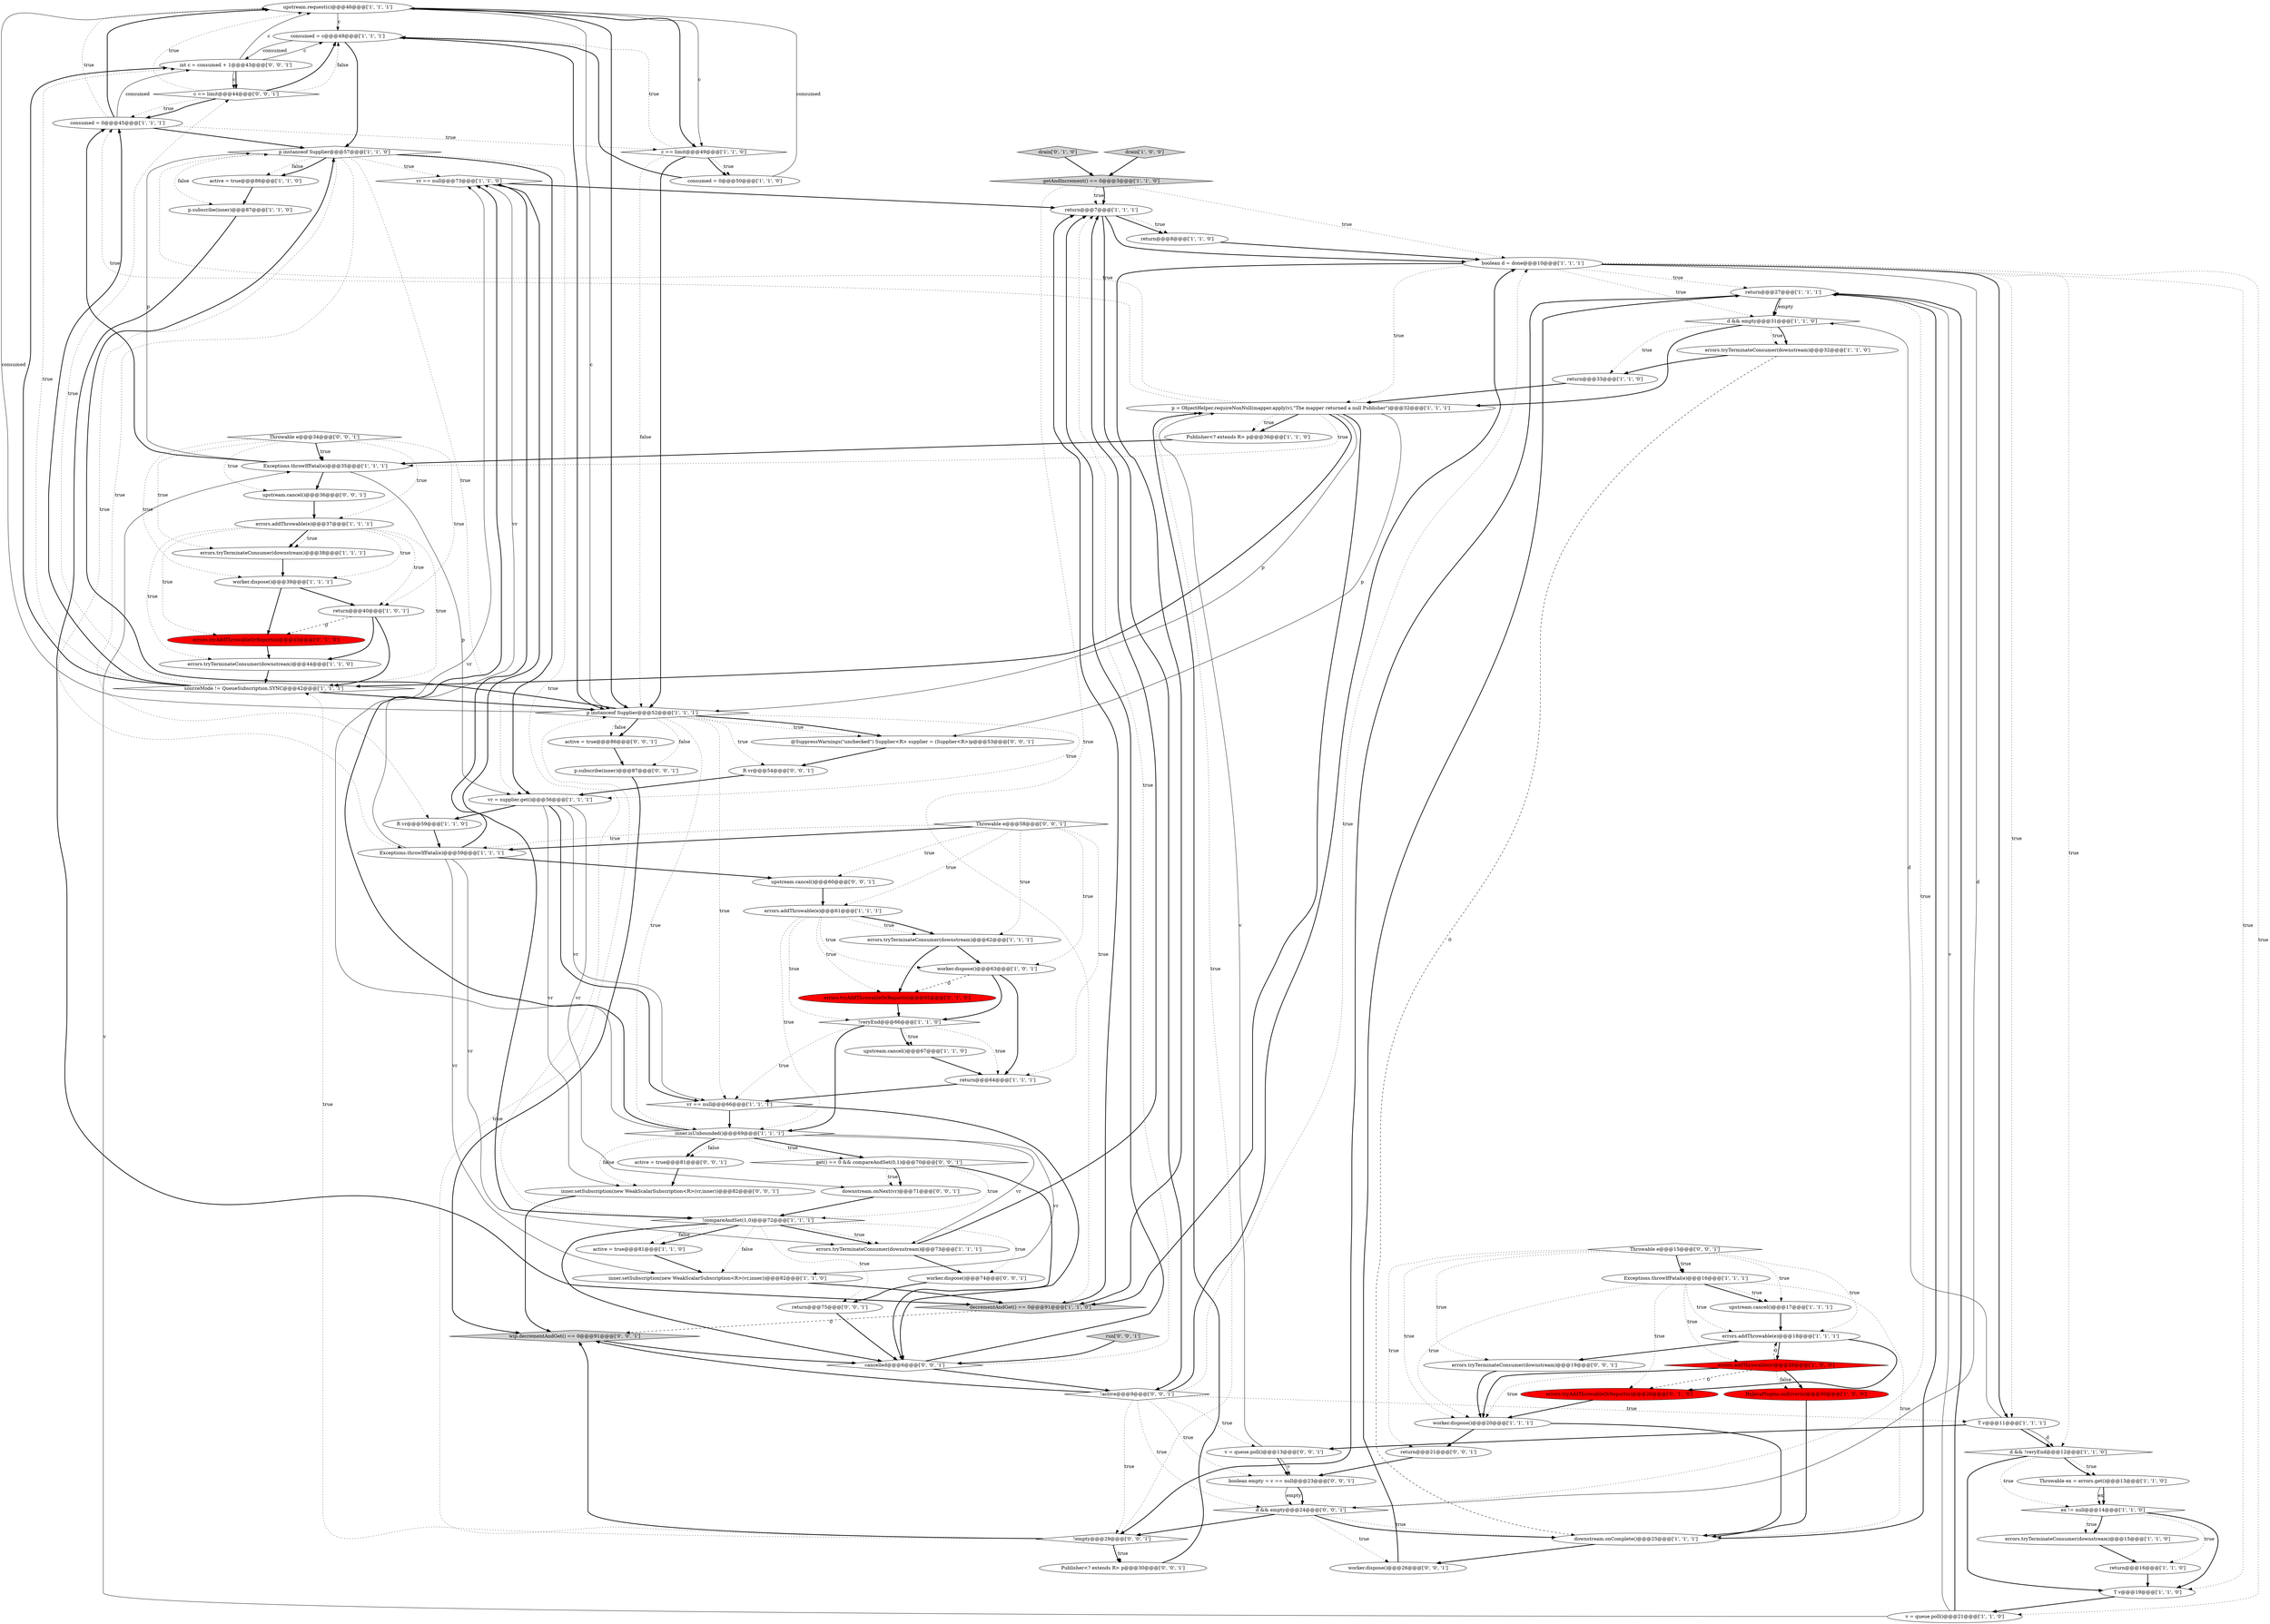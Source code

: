 digraph {
21 [style = filled, label = "upstream.request(c)@@@46@@@['1', '1', '1']", fillcolor = white, shape = ellipse image = "AAA0AAABBB1BBB"];
54 [style = filled, label = "return@@@40@@@['1', '0', '1']", fillcolor = white, shape = ellipse image = "AAA0AAABBB1BBB"];
84 [style = filled, label = "worker.dispose()@@@74@@@['0', '0', '1']", fillcolor = white, shape = ellipse image = "AAA0AAABBB3BBB"];
28 [style = filled, label = "Publisher<? extends R> p@@@36@@@['1', '1', '0']", fillcolor = white, shape = ellipse image = "AAA0AAABBB1BBB"];
62 [style = filled, label = "errors.tryAddThrowableOrReport(e)@@@65@@@['0', '1', '0']", fillcolor = red, shape = ellipse image = "AAA1AAABBB2BBB"];
1 [style = filled, label = "return@@@27@@@['1', '1', '1']", fillcolor = white, shape = ellipse image = "AAA0AAABBB1BBB"];
23 [style = filled, label = "d && empty@@@31@@@['1', '1', '0']", fillcolor = white, shape = diamond image = "AAA0AAABBB1BBB"];
77 [style = filled, label = "Throwable e@@@58@@@['0', '0', '1']", fillcolor = white, shape = diamond image = "AAA0AAABBB3BBB"];
17 [style = filled, label = "consumed = c@@@49@@@['1', '1', '1']", fillcolor = white, shape = ellipse image = "AAA0AAABBB1BBB"];
30 [style = filled, label = "!veryEnd@@@66@@@['1', '1', '0']", fillcolor = white, shape = diamond image = "AAA0AAABBB1BBB"];
79 [style = filled, label = "int c = consumed + 1@@@43@@@['0', '0', '1']", fillcolor = white, shape = ellipse image = "AAA0AAABBB3BBB"];
36 [style = filled, label = "ex != null@@@14@@@['1', '1', '0']", fillcolor = white, shape = diamond image = "AAA0AAABBB1BBB"];
66 [style = filled, label = "boolean empty = v == null@@@23@@@['0', '0', '1']", fillcolor = white, shape = ellipse image = "AAA0AAABBB3BBB"];
49 [style = filled, label = "worker.dispose()@@@20@@@['1', '1', '1']", fillcolor = white, shape = ellipse image = "AAA0AAABBB1BBB"];
90 [style = filled, label = "inner.setSubscription(new WeakScalarSubscription<R>(vr,inner))@@@82@@@['0', '0', '1']", fillcolor = white, shape = ellipse image = "AAA0AAABBB3BBB"];
41 [style = filled, label = "T v@@@11@@@['1', '1', '1']", fillcolor = white, shape = ellipse image = "AAA0AAABBB1BBB"];
47 [style = filled, label = "return@@@64@@@['1', '1', '1']", fillcolor = white, shape = ellipse image = "AAA0AAABBB1BBB"];
57 [style = filled, label = "sourceMode != QueueSubscription.SYNC@@@42@@@['1', '1', '1']", fillcolor = white, shape = diamond image = "AAA0AAABBB1BBB"];
86 [style = filled, label = "get() == 0 && compareAndSet(0,1)@@@70@@@['0', '0', '1']", fillcolor = white, shape = diamond image = "AAA0AAABBB3BBB"];
59 [style = filled, label = "errors.tryAddThrowableOrReport(e)@@@26@@@['0', '1', '0']", fillcolor = red, shape = ellipse image = "AAA1AAABBB2BBB"];
27 [style = filled, label = "p instanceof Supplier@@@52@@@['1', '1', '1']", fillcolor = white, shape = diamond image = "AAA0AAABBB1BBB"];
40 [style = filled, label = "worker.dispose()@@@63@@@['1', '0', '1']", fillcolor = white, shape = ellipse image = "AAA0AAABBB1BBB"];
61 [style = filled, label = "drain['0', '1', '0']", fillcolor = lightgray, shape = diamond image = "AAA0AAABBB2BBB"];
76 [style = filled, label = "upstream.cancel()@@@36@@@['0', '0', '1']", fillcolor = white, shape = ellipse image = "AAA0AAABBB3BBB"];
60 [style = filled, label = "errors.tryAddThrowableOrReport(e)@@@43@@@['0', '1', '0']", fillcolor = red, shape = ellipse image = "AAA1AAABBB2BBB"];
42 [style = filled, label = "vr == null@@@73@@@['1', '1', '0']", fillcolor = white, shape = diamond image = "AAA0AAABBB1BBB"];
53 [style = filled, label = "upstream.cancel()@@@17@@@['1', '1', '1']", fillcolor = white, shape = ellipse image = "AAA0AAABBB1BBB"];
19 [style = filled, label = "errors.tryTerminateConsumer(downstream)@@@32@@@['1', '1', '0']", fillcolor = white, shape = ellipse image = "AAA0AAABBB1BBB"];
78 [style = filled, label = "worker.dispose()@@@26@@@['0', '0', '1']", fillcolor = white, shape = ellipse image = "AAA0AAABBB3BBB"];
2 [style = filled, label = "c == limit@@@49@@@['1', '1', '0']", fillcolor = white, shape = diamond image = "AAA0AAABBB1BBB"];
73 [style = filled, label = "upstream.cancel()@@@60@@@['0', '0', '1']", fillcolor = white, shape = ellipse image = "AAA0AAABBB3BBB"];
87 [style = filled, label = "Throwable e@@@34@@@['0', '0', '1']", fillcolor = white, shape = diamond image = "AAA0AAABBB3BBB"];
3 [style = filled, label = "return@@@7@@@['1', '1', '1']", fillcolor = white, shape = ellipse image = "AAA0AAABBB1BBB"];
34 [style = filled, label = "vr == null@@@66@@@['1', '1', '1']", fillcolor = white, shape = diamond image = "AAA0AAABBB1BBB"];
25 [style = filled, label = "!compareAndSet(1,0)@@@72@@@['1', '1', '1']", fillcolor = white, shape = diamond image = "AAA0AAABBB1BBB"];
82 [style = filled, label = "p.subscribe(inner)@@@87@@@['0', '0', '1']", fillcolor = white, shape = ellipse image = "AAA0AAABBB3BBB"];
72 [style = filled, label = "downstream.onNext(vr)@@@71@@@['0', '0', '1']", fillcolor = white, shape = ellipse image = "AAA0AAABBB3BBB"];
22 [style = filled, label = "errors.addThrowable(e)@@@18@@@['1', '1', '1']", fillcolor = white, shape = ellipse image = "AAA0AAABBB1BBB"];
6 [style = filled, label = "errors.addThrowable(e)@@@37@@@['1', '1', '1']", fillcolor = white, shape = ellipse image = "AAA0AAABBB1BBB"];
9 [style = filled, label = "errors.tryTerminateConsumer(downstream)@@@44@@@['1', '1', '0']", fillcolor = white, shape = ellipse image = "AAA0AAABBB1BBB"];
8 [style = filled, label = "return@@@8@@@['1', '1', '0']", fillcolor = white, shape = ellipse image = "AAA0AAABBB1BBB"];
91 [style = filled, label = "d && empty@@@24@@@['0', '0', '1']", fillcolor = white, shape = diamond image = "AAA0AAABBB3BBB"];
14 [style = filled, label = "vr = supplier.get()@@@56@@@['1', '1', '1']", fillcolor = white, shape = ellipse image = "AAA0AAABBB1BBB"];
43 [style = filled, label = "errors.tryTerminateConsumer(downstream)@@@38@@@['1', '1', '1']", fillcolor = white, shape = ellipse image = "AAA0AAABBB1BBB"];
88 [style = filled, label = "active = true@@@81@@@['0', '0', '1']", fillcolor = white, shape = ellipse image = "AAA0AAABBB3BBB"];
68 [style = filled, label = "run['0', '0', '1']", fillcolor = lightgray, shape = diamond image = "AAA0AAABBB3BBB"];
32 [style = filled, label = "Throwable ex = errors.get()@@@13@@@['1', '1', '0']", fillcolor = white, shape = ellipse image = "AAA0AAABBB1BBB"];
74 [style = filled, label = "active = true@@@86@@@['0', '0', '1']", fillcolor = white, shape = ellipse image = "AAA0AAABBB3BBB"];
4 [style = filled, label = "p instanceof Supplier@@@57@@@['1', '1', '0']", fillcolor = white, shape = diamond image = "AAA0AAABBB1BBB"];
31 [style = filled, label = "drain['1', '0', '0']", fillcolor = lightgray, shape = diamond image = "AAA0AAABBB1BBB"];
63 [style = filled, label = "!active@@@9@@@['0', '0', '1']", fillcolor = white, shape = diamond image = "AAA0AAABBB3BBB"];
20 [style = filled, label = "d && !veryEnd@@@12@@@['1', '1', '0']", fillcolor = white, shape = diamond image = "AAA0AAABBB1BBB"];
85 [style = filled, label = "wip.decrementAndGet() == 0@@@91@@@['0', '0', '1']", fillcolor = lightgray, shape = diamond image = "AAA0AAABBB3BBB"];
45 [style = filled, label = "active = true@@@81@@@['1', '1', '0']", fillcolor = white, shape = ellipse image = "AAA0AAABBB1BBB"];
39 [style = filled, label = "return@@@33@@@['1', '1', '0']", fillcolor = white, shape = ellipse image = "AAA0AAABBB1BBB"];
13 [style = filled, label = "inner.setSubscription(new WeakScalarSubscription<R>(vr,inner))@@@82@@@['1', '1', '0']", fillcolor = white, shape = ellipse image = "AAA0AAABBB1BBB"];
29 [style = filled, label = "getAndIncrement() == 0@@@3@@@['1', '1', '0']", fillcolor = lightgray, shape = diamond image = "AAA0AAABBB1BBB"];
52 [style = filled, label = "consumed = 0@@@50@@@['1', '1', '0']", fillcolor = white, shape = ellipse image = "AAA0AAABBB1BBB"];
10 [style = filled, label = "boolean d = done@@@10@@@['1', '1', '1']", fillcolor = white, shape = ellipse image = "AAA0AAABBB1BBB"];
0 [style = filled, label = "errors.addThrowable(e)@@@61@@@['1', '1', '1']", fillcolor = white, shape = ellipse image = "AAA0AAABBB1BBB"];
5 [style = filled, label = "p = ObjectHelper.requireNonNull(mapper.apply(v),\"The mapper returned a null Publisher\")@@@32@@@['1', '1', '1']", fillcolor = white, shape = ellipse image = "AAA0AAABBB1BBB"];
51 [style = filled, label = "upstream.cancel()@@@67@@@['1', '1', '0']", fillcolor = white, shape = ellipse image = "AAA0AAABBB1BBB"];
7 [style = filled, label = "worker.dispose()@@@39@@@['1', '1', '1']", fillcolor = white, shape = ellipse image = "AAA0AAABBB1BBB"];
75 [style = filled, label = "errors.tryTerminateConsumer(downstream)@@@19@@@['0', '0', '1']", fillcolor = white, shape = ellipse image = "AAA0AAABBB3BBB"];
18 [style = filled, label = "consumed = 0@@@45@@@['1', '1', '1']", fillcolor = white, shape = ellipse image = "AAA0AAABBB1BBB"];
50 [style = filled, label = "RxJavaPlugins.onError(e)@@@30@@@['1', '0', '0']", fillcolor = red, shape = ellipse image = "AAA1AAABBB1BBB"];
35 [style = filled, label = "downstream.onComplete()@@@25@@@['1', '1', '1']", fillcolor = white, shape = ellipse image = "AAA0AAABBB1BBB"];
69 [style = filled, label = "!empty@@@29@@@['0', '0', '1']", fillcolor = white, shape = diamond image = "AAA0AAABBB3BBB"];
38 [style = filled, label = "Exceptions.throwIfFatal(e)@@@16@@@['1', '1', '1']", fillcolor = white, shape = ellipse image = "AAA0AAABBB1BBB"];
67 [style = filled, label = "R vr@@@54@@@['0', '0', '1']", fillcolor = white, shape = ellipse image = "AAA0AAABBB3BBB"];
65 [style = filled, label = "cancelled@@@6@@@['0', '0', '1']", fillcolor = white, shape = diamond image = "AAA0AAABBB3BBB"];
83 [style = filled, label = "v = queue.poll()@@@13@@@['0', '0', '1']", fillcolor = white, shape = ellipse image = "AAA0AAABBB3BBB"];
89 [style = filled, label = "return@@@75@@@['0', '0', '1']", fillcolor = white, shape = ellipse image = "AAA0AAABBB3BBB"];
37 [style = filled, label = "active = true@@@86@@@['1', '1', '0']", fillcolor = white, shape = ellipse image = "AAA0AAABBB1BBB"];
33 [style = filled, label = "Exceptions.throwIfFatal(e)@@@59@@@['1', '1', '1']", fillcolor = white, shape = ellipse image = "AAA0AAABBB1BBB"];
70 [style = filled, label = "Publisher<? extends R> p@@@30@@@['0', '0', '1']", fillcolor = white, shape = ellipse image = "AAA0AAABBB3BBB"];
26 [style = filled, label = "decrementAndGet() == 0@@@91@@@['1', '1', '0']", fillcolor = lightgray, shape = diamond image = "AAA0AAABBB1BBB"];
44 [style = filled, label = "Exceptions.throwIfFatal(e)@@@35@@@['1', '1', '1']", fillcolor = white, shape = ellipse image = "AAA0AAABBB1BBB"];
80 [style = filled, label = "c == limit@@@44@@@['0', '0', '1']", fillcolor = white, shape = diamond image = "AAA0AAABBB3BBB"];
24 [style = filled, label = "T v@@@19@@@['1', '1', '0']", fillcolor = white, shape = ellipse image = "AAA0AAABBB1BBB"];
48 [style = filled, label = "p.subscribe(inner)@@@87@@@['1', '1', '0']", fillcolor = white, shape = ellipse image = "AAA0AAABBB1BBB"];
81 [style = filled, label = "Throwable e@@@15@@@['0', '0', '1']", fillcolor = white, shape = diamond image = "AAA0AAABBB3BBB"];
71 [style = filled, label = "return@@@21@@@['0', '0', '1']", fillcolor = white, shape = ellipse image = "AAA0AAABBB3BBB"];
11 [style = filled, label = "errors.tryTerminateConsumer(downstream)@@@15@@@['1', '1', '0']", fillcolor = white, shape = ellipse image = "AAA0AAABBB1BBB"];
12 [style = filled, label = "R vr@@@59@@@['1', '1', '0']", fillcolor = white, shape = ellipse image = "AAA0AAABBB1BBB"];
64 [style = filled, label = "@SuppressWarnings(\"unchecked\") Supplier<R> supplier = (Supplier<R>)p@@@53@@@['0', '0', '1']", fillcolor = white, shape = ellipse image = "AAA0AAABBB3BBB"];
46 [style = filled, label = "return@@@16@@@['1', '1', '0']", fillcolor = white, shape = ellipse image = "AAA0AAABBB1BBB"];
58 [style = filled, label = "inner.isUnbounded()@@@69@@@['1', '1', '1']", fillcolor = white, shape = diamond image = "AAA0AAABBB1BBB"];
15 [style = filled, label = "v = queue.poll()@@@21@@@['1', '1', '0']", fillcolor = white, shape = ellipse image = "AAA0AAABBB1BBB"];
56 [style = filled, label = "errors.addThrowable(e)@@@26@@@['1', '0', '0']", fillcolor = red, shape = diamond image = "AAA1AAABBB1BBB"];
16 [style = filled, label = "errors.tryTerminateConsumer(downstream)@@@62@@@['1', '1', '1']", fillcolor = white, shape = ellipse image = "AAA0AAABBB1BBB"];
55 [style = filled, label = "errors.tryTerminateConsumer(downstream)@@@73@@@['1', '1', '1']", fillcolor = white, shape = ellipse image = "AAA0AAABBB1BBB"];
8->10 [style = bold, label=""];
27->67 [style = dotted, label="true"];
27->14 [style = dotted, label="true"];
6->43 [style = bold, label=""];
60->9 [style = bold, label=""];
59->49 [style = bold, label=""];
81->38 [style = bold, label=""];
81->71 [style = dotted, label="true"];
1->69 [style = bold, label=""];
57->79 [style = dotted, label="true"];
33->55 [style = solid, label="vr"];
5->18 [style = dotted, label="true"];
83->5 [style = solid, label="v"];
79->21 [style = solid, label="c"];
86->72 [style = dotted, label="true"];
25->45 [style = bold, label=""];
91->69 [style = bold, label=""];
74->82 [style = bold, label=""];
87->44 [style = bold, label=""];
54->57 [style = bold, label=""];
14->34 [style = solid, label="vr"];
91->35 [style = dotted, label="true"];
35->78 [style = bold, label=""];
6->60 [style = dotted, label="true"];
20->36 [style = dotted, label="true"];
15->44 [style = solid, label="v"];
11->46 [style = bold, label=""];
82->85 [style = bold, label=""];
66->91 [style = solid, label="empty"];
5->28 [style = bold, label=""];
91->78 [style = dotted, label="true"];
29->26 [style = dotted, label="true"];
63->41 [style = dotted, label="true"];
10->41 [style = bold, label=""];
41->20 [style = bold, label=""];
4->33 [style = dotted, label="true"];
36->11 [style = bold, label=""];
1->23 [style = solid, label="empty"];
1->23 [style = bold, label=""];
91->35 [style = bold, label=""];
84->89 [style = bold, label=""];
21->2 [style = bold, label=""];
36->11 [style = dotted, label="true"];
34->58 [style = bold, label=""];
7->60 [style = bold, label=""];
78->1 [style = bold, label=""];
57->80 [style = dotted, label="true"];
22->59 [style = bold, label=""];
36->24 [style = bold, label=""];
27->21 [style = solid, label="consumed"];
10->20 [style = dotted, label="true"];
33->42 [style = bold, label=""];
5->27 [style = solid, label="p"];
37->48 [style = bold, label=""];
25->45 [style = dotted, label="false"];
51->47 [style = bold, label=""];
41->83 [style = bold, label=""];
40->47 [style = bold, label=""];
69->5 [style = dotted, label="true"];
33->13 [style = solid, label="vr"];
4->42 [style = dotted, label="true"];
42->3 [style = bold, label=""];
21->2 [style = solid, label="c"];
25->89 [style = dotted, label="true"];
44->18 [style = bold, label=""];
10->1 [style = dotted, label="true"];
2->52 [style = bold, label=""];
47->34 [style = bold, label=""];
17->27 [style = bold, label=""];
32->36 [style = solid, label="ex"];
5->44 [style = dotted, label="true"];
27->74 [style = bold, label=""];
16->62 [style = bold, label=""];
83->66 [style = bold, label=""];
81->22 [style = dotted, label="true"];
16->40 [style = bold, label=""];
88->90 [style = bold, label=""];
57->79 [style = bold, label=""];
62->30 [style = bold, label=""];
46->24 [style = bold, label=""];
25->55 [style = bold, label=""];
77->73 [style = dotted, label="true"];
22->75 [style = bold, label=""];
19->39 [style = bold, label=""];
38->53 [style = bold, label=""];
27->82 [style = dotted, label="false"];
31->29 [style = bold, label=""];
83->66 [style = solid, label="v"];
10->26 [style = bold, label=""];
86->72 [style = bold, label=""];
30->58 [style = bold, label=""];
23->19 [style = dotted, label="true"];
3->63 [style = bold, label=""];
5->4 [style = dotted, label="true"];
54->60 [style = dashed, label="0"];
27->64 [style = dotted, label="true"];
77->33 [style = dotted, label="true"];
5->57 [style = bold, label=""];
44->76 [style = bold, label=""];
27->74 [style = dotted, label="false"];
2->27 [style = dotted, label="false"];
80->21 [style = dotted, label="true"];
3->10 [style = bold, label=""];
10->23 [style = dotted, label="true"];
63->85 [style = bold, label=""];
27->58 [style = dotted, label="true"];
18->4 [style = bold, label=""];
49->71 [style = bold, label=""];
70->5 [style = bold, label=""];
30->51 [style = dotted, label="true"];
6->54 [style = dotted, label="true"];
10->24 [style = dotted, label="true"];
56->50 [style = bold, label=""];
15->1 [style = solid, label="v"];
6->43 [style = dotted, label="true"];
12->33 [style = bold, label=""];
81->53 [style = dotted, label="true"];
6->7 [style = dotted, label="true"];
6->57 [style = dotted, label="true"];
80->18 [style = dotted, label="true"];
32->36 [style = bold, label=""];
2->27 [style = bold, label=""];
58->42 [style = bold, label=""];
27->64 [style = bold, label=""];
79->17 [style = solid, label="c"];
4->48 [style = dotted, label="false"];
19->35 [style = dashed, label="0"];
4->37 [style = dotted, label="false"];
61->29 [style = bold, label=""];
25->55 [style = dotted, label="true"];
86->65 [style = bold, label=""];
25->65 [style = bold, label=""];
63->91 [style = dotted, label="true"];
58->90 [style = dotted, label="false"];
36->46 [style = dotted, label="true"];
40->62 [style = dashed, label="0"];
63->10 [style = bold, label=""];
41->20 [style = solid, label="d"];
29->10 [style = dotted, label="true"];
77->0 [style = dotted, label="true"];
0->16 [style = bold, label=""];
4->14 [style = bold, label=""];
5->64 [style = solid, label="p"];
58->88 [style = dotted, label="false"];
63->69 [style = dotted, label="true"];
23->5 [style = bold, label=""];
21->27 [style = solid, label="c"];
49->35 [style = bold, label=""];
0->58 [style = dotted, label="true"];
39->5 [style = bold, label=""];
21->27 [style = bold, label=""];
42->25 [style = bold, label=""];
90->85 [style = bold, label=""];
26->3 [style = bold, label=""];
85->65 [style = bold, label=""];
2->52 [style = dotted, label="true"];
79->80 [style = bold, label=""];
18->21 [style = dotted, label="true"];
68->65 [style = bold, label=""];
5->26 [style = bold, label=""];
69->27 [style = dotted, label="true"];
38->22 [style = dotted, label="true"];
10->41 [style = dotted, label="true"];
38->49 [style = dotted, label="true"];
44->14 [style = solid, label="p"];
69->70 [style = dotted, label="true"];
7->54 [style = bold, label=""];
30->34 [style = dotted, label="true"];
0->30 [style = dotted, label="true"];
87->43 [style = dotted, label="true"];
34->65 [style = bold, label=""];
52->21 [style = solid, label="consumed"];
65->3 [style = dotted, label="true"];
48->26 [style = bold, label=""];
43->7 [style = bold, label=""];
80->18 [style = bold, label=""];
23->39 [style = dotted, label="true"];
73->0 [style = bold, label=""];
69->57 [style = dotted, label="true"];
35->1 [style = bold, label=""];
33->42 [style = solid, label="vr"];
6->9 [style = dotted, label="true"];
13->26 [style = bold, label=""];
3->8 [style = bold, label=""];
23->19 [style = bold, label=""];
69->85 [style = bold, label=""];
56->50 [style = dotted, label="false"];
91->1 [style = dotted, label="true"];
40->30 [style = bold, label=""];
75->49 [style = bold, label=""];
0->16 [style = dotted, label="true"];
50->35 [style = bold, label=""];
18->21 [style = bold, label=""];
63->66 [style = dotted, label="true"];
64->67 [style = bold, label=""];
58->55 [style = solid, label="vr"];
4->12 [style = dotted, label="true"];
55->84 [style = bold, label=""];
26->85 [style = dashed, label="0"];
5->28 [style = dotted, label="true"];
29->3 [style = dotted, label="true"];
65->63 [style = bold, label=""];
17->4 [style = bold, label=""];
71->66 [style = bold, label=""];
18->2 [style = dotted, label="true"];
21->17 [style = solid, label="c"];
24->15 [style = bold, label=""];
25->84 [style = dotted, label="true"];
15->1 [style = bold, label=""];
0->40 [style = dotted, label="true"];
86->25 [style = dotted, label="true"];
65->3 [style = bold, label=""];
58->88 [style = bold, label=""];
56->49 [style = bold, label=""];
58->13 [style = solid, label="vr"];
22->56 [style = bold, label=""];
72->25 [style = bold, label=""];
27->34 [style = dotted, label="true"];
9->57 [style = bold, label=""];
2->17 [style = dotted, label="true"];
29->3 [style = bold, label=""];
17->79 [style = solid, label="consumed"];
30->47 [style = dotted, label="true"];
63->10 [style = dotted, label="true"];
14->72 [style = solid, label="vr"];
58->86 [style = bold, label=""];
14->90 [style = solid, label="vr"];
20->32 [style = bold, label=""];
38->59 [style = dotted, label="true"];
80->17 [style = dotted, label="false"];
14->34 [style = bold, label=""];
45->13 [style = bold, label=""];
81->49 [style = dotted, label="true"];
87->6 [style = dotted, label="true"];
87->76 [style = dotted, label="true"];
4->25 [style = dotted, label="true"];
4->14 [style = dotted, label="true"];
81->75 [style = dotted, label="true"];
53->22 [style = bold, label=""];
10->5 [style = dotted, label="true"];
57->18 [style = bold, label=""];
52->17 [style = bold, label=""];
55->3 [style = bold, label=""];
76->6 [style = bold, label=""];
58->42 [style = solid, label="vr"];
87->7 [style = dotted, label="true"];
25->13 [style = dotted, label="false"];
10->15 [style = dotted, label="true"];
63->83 [style = dotted, label="true"];
30->51 [style = bold, label=""];
27->4 [style = bold, label=""];
81->38 [style = dotted, label="true"];
38->56 [style = dotted, label="true"];
58->86 [style = dotted, label="true"];
0->62 [style = dotted, label="true"];
4->37 [style = bold, label=""];
57->27 [style = bold, label=""];
38->53 [style = dotted, label="true"];
38->35 [style = dotted, label="true"];
10->91 [style = solid, label="d"];
87->44 [style = dotted, label="true"];
33->73 [style = bold, label=""];
56->22 [style = dashed, label="0"];
14->12 [style = bold, label=""];
54->9 [style = bold, label=""];
89->65 [style = bold, label=""];
18->79 [style = solid, label="consumed"];
28->44 [style = bold, label=""];
77->33 [style = bold, label=""];
80->17 [style = bold, label=""];
56->59 [style = dashed, label="0"];
77->40 [style = dotted, label="true"];
56->49 [style = dotted, label="true"];
77->16 [style = dotted, label="true"];
69->70 [style = bold, label=""];
66->91 [style = bold, label=""];
20->24 [style = bold, label=""];
3->8 [style = dotted, label="true"];
67->14 [style = bold, label=""];
20->32 [style = dotted, label="true"];
87->54 [style = dotted, label="true"];
79->80 [style = solid, label="c"];
41->23 [style = solid, label="d"];
44->4 [style = solid, label="p"];
77->47 [style = dotted, label="true"];
}
